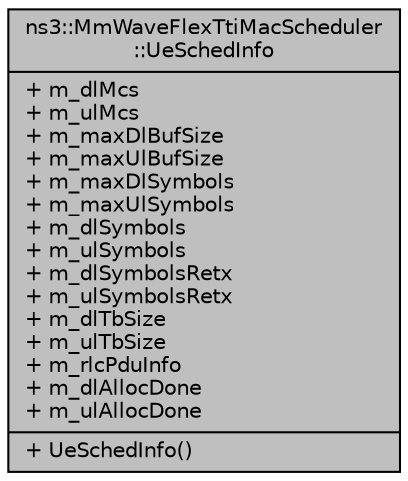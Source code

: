 digraph "ns3::MmWaveFlexTtiMacScheduler::UeSchedInfo"
{
  edge [fontname="Helvetica",fontsize="10",labelfontname="Helvetica",labelfontsize="10"];
  node [fontname="Helvetica",fontsize="10",shape=record];
  Node1 [label="{ns3::MmWaveFlexTtiMacScheduler\l::UeSchedInfo\n|+ m_dlMcs\l+ m_ulMcs\l+ m_maxDlBufSize\l+ m_maxUlBufSize\l+ m_maxDlSymbols\l+ m_maxUlSymbols\l+ m_dlSymbols\l+ m_ulSymbols\l+ m_dlSymbolsRetx\l+ m_ulSymbolsRetx\l+ m_dlTbSize\l+ m_ulTbSize\l+ m_rlcPduInfo\l+ m_dlAllocDone\l+ m_ulAllocDone\l|+ UeSchedInfo()\l}",height=0.2,width=0.4,color="black", fillcolor="grey75", style="filled", fontcolor="black"];
}
